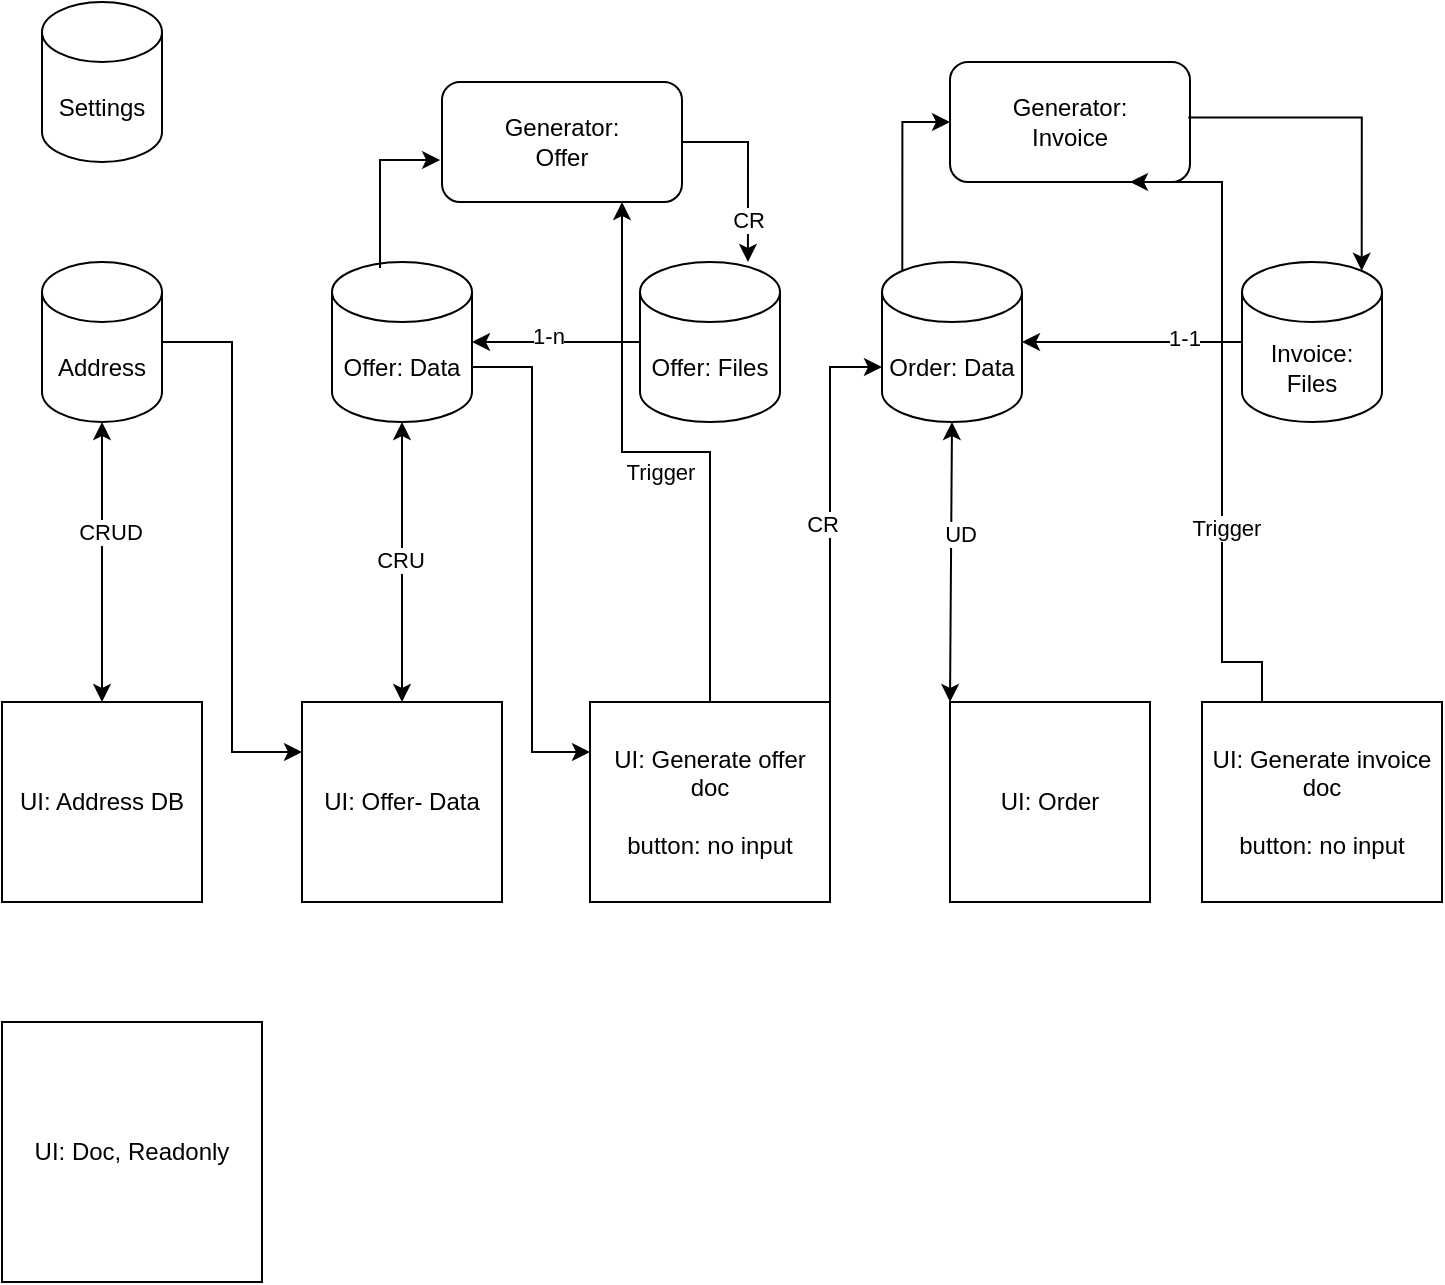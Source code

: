 <mxfile version="24.5.5" type="github">
  <diagram id="C5RBs43oDa-KdzZeNtuy" name="Page-1">
    <mxGraphModel dx="1195" dy="656" grid="1" gridSize="10" guides="1" tooltips="1" connect="1" arrows="1" fold="1" page="1" pageScale="1" pageWidth="827" pageHeight="1169" math="0" shadow="0">
      <root>
        <mxCell id="WIyWlLk6GJQsqaUBKTNV-0" />
        <mxCell id="WIyWlLk6GJQsqaUBKTNV-1" parent="WIyWlLk6GJQsqaUBKTNV-0" />
        <mxCell id="5gWi30kBgXAaWxRzhCxk-0" value="UI: Address DB" style="whiteSpace=wrap;html=1;aspect=fixed;" vertex="1" parent="WIyWlLk6GJQsqaUBKTNV-1">
          <mxGeometry x="60" y="390" width="100" height="100" as="geometry" />
        </mxCell>
        <mxCell id="5gWi30kBgXAaWxRzhCxk-19" style="edgeStyle=orthogonalEdgeStyle;rounded=0;orthogonalLoop=1;jettySize=auto;html=1;entryX=0;entryY=0.25;entryDx=0;entryDy=0;" edge="1" parent="WIyWlLk6GJQsqaUBKTNV-1" source="5gWi30kBgXAaWxRzhCxk-1" target="5gWi30kBgXAaWxRzhCxk-11">
          <mxGeometry relative="1" as="geometry" />
        </mxCell>
        <mxCell id="5gWi30kBgXAaWxRzhCxk-1" value="Address" style="shape=cylinder3;whiteSpace=wrap;html=1;boundedLbl=1;backgroundOutline=1;size=15;" vertex="1" parent="WIyWlLk6GJQsqaUBKTNV-1">
          <mxGeometry x="80" y="170" width="60" height="80" as="geometry" />
        </mxCell>
        <mxCell id="5gWi30kBgXAaWxRzhCxk-2" value="" style="endArrow=classic;startArrow=classic;html=1;rounded=0;entryX=0.5;entryY=1;entryDx=0;entryDy=0;entryPerimeter=0;exitX=0.5;exitY=0;exitDx=0;exitDy=0;" edge="1" parent="WIyWlLk6GJQsqaUBKTNV-1" source="5gWi30kBgXAaWxRzhCxk-0" target="5gWi30kBgXAaWxRzhCxk-1">
          <mxGeometry width="50" height="50" relative="1" as="geometry">
            <mxPoint x="390" y="440" as="sourcePoint" />
            <mxPoint x="440" y="390" as="targetPoint" />
          </mxGeometry>
        </mxCell>
        <mxCell id="5gWi30kBgXAaWxRzhCxk-10" value="&lt;div&gt;CRUD&lt;/div&gt;" style="edgeLabel;html=1;align=center;verticalAlign=middle;resizable=0;points=[];" vertex="1" connectable="0" parent="5gWi30kBgXAaWxRzhCxk-2">
          <mxGeometry x="0.214" y="-4" relative="1" as="geometry">
            <mxPoint as="offset" />
          </mxGeometry>
        </mxCell>
        <mxCell id="5gWi30kBgXAaWxRzhCxk-22" style="edgeStyle=orthogonalEdgeStyle;rounded=0;orthogonalLoop=1;jettySize=auto;html=1;entryX=0;entryY=0.25;entryDx=0;entryDy=0;exitX=1;exitY=0;exitDx=0;exitDy=52.5;exitPerimeter=0;" edge="1" parent="WIyWlLk6GJQsqaUBKTNV-1" source="5gWi30kBgXAaWxRzhCxk-4" target="5gWi30kBgXAaWxRzhCxk-20">
          <mxGeometry relative="1" as="geometry">
            <Array as="points">
              <mxPoint x="325" y="223" />
              <mxPoint x="325" y="415" />
            </Array>
          </mxGeometry>
        </mxCell>
        <mxCell id="5gWi30kBgXAaWxRzhCxk-4" value="Offer: Data" style="shape=cylinder3;whiteSpace=wrap;html=1;boundedLbl=1;backgroundOutline=1;size=15;" vertex="1" parent="WIyWlLk6GJQsqaUBKTNV-1">
          <mxGeometry x="225" y="170" width="70" height="80" as="geometry" />
        </mxCell>
        <mxCell id="5gWi30kBgXAaWxRzhCxk-5" value="Settings" style="shape=cylinder3;whiteSpace=wrap;html=1;boundedLbl=1;backgroundOutline=1;size=15;" vertex="1" parent="WIyWlLk6GJQsqaUBKTNV-1">
          <mxGeometry x="80" y="40" width="60" height="80" as="geometry" />
        </mxCell>
        <mxCell id="5gWi30kBgXAaWxRzhCxk-6" value="Offer: Files" style="shape=cylinder3;whiteSpace=wrap;html=1;boundedLbl=1;backgroundOutline=1;size=15;" vertex="1" parent="WIyWlLk6GJQsqaUBKTNV-1">
          <mxGeometry x="379" y="170" width="70" height="80" as="geometry" />
        </mxCell>
        <mxCell id="5gWi30kBgXAaWxRzhCxk-8" value="" style="endArrow=classic;html=1;rounded=0;exitX=0;exitY=0.5;exitDx=0;exitDy=0;exitPerimeter=0;entryX=1;entryY=0.5;entryDx=0;entryDy=0;entryPerimeter=0;" edge="1" parent="WIyWlLk6GJQsqaUBKTNV-1" source="5gWi30kBgXAaWxRzhCxk-6" target="5gWi30kBgXAaWxRzhCxk-4">
          <mxGeometry width="50" height="50" relative="1" as="geometry">
            <mxPoint x="390" y="440" as="sourcePoint" />
            <mxPoint x="440" y="390" as="targetPoint" />
          </mxGeometry>
        </mxCell>
        <mxCell id="5gWi30kBgXAaWxRzhCxk-9" value="1-n" style="edgeLabel;html=1;align=center;verticalAlign=middle;resizable=0;points=[];" vertex="1" connectable="0" parent="5gWi30kBgXAaWxRzhCxk-8">
          <mxGeometry x="0.111" y="-3" relative="1" as="geometry">
            <mxPoint as="offset" />
          </mxGeometry>
        </mxCell>
        <mxCell id="5gWi30kBgXAaWxRzhCxk-11" value="UI: Offer- Data" style="whiteSpace=wrap;html=1;aspect=fixed;" vertex="1" parent="WIyWlLk6GJQsqaUBKTNV-1">
          <mxGeometry x="210" y="390" width="100" height="100" as="geometry" />
        </mxCell>
        <mxCell id="5gWi30kBgXAaWxRzhCxk-20" value="&lt;div&gt;UI: Generate offer doc&lt;/div&gt;&lt;div&gt;&lt;br&gt;&lt;/div&gt;&lt;div&gt;button: no input&lt;br&gt;&lt;/div&gt;" style="html=1;dashed=0;whiteSpace=wrap;" vertex="1" parent="WIyWlLk6GJQsqaUBKTNV-1">
          <mxGeometry x="354" y="390" width="120" height="100" as="geometry" />
        </mxCell>
        <mxCell id="5gWi30kBgXAaWxRzhCxk-23" style="edgeStyle=orthogonalEdgeStyle;rounded=0;orthogonalLoop=1;jettySize=auto;html=1;entryX=0.75;entryY=1;entryDx=0;entryDy=0;" edge="1" parent="WIyWlLk6GJQsqaUBKTNV-1" source="5gWi30kBgXAaWxRzhCxk-20" target="5gWi30kBgXAaWxRzhCxk-37">
          <mxGeometry relative="1" as="geometry" />
        </mxCell>
        <mxCell id="5gWi30kBgXAaWxRzhCxk-33" value="Trigger" style="edgeLabel;html=1;align=center;verticalAlign=middle;resizable=0;points=[];" vertex="1" connectable="0" parent="5gWi30kBgXAaWxRzhCxk-23">
          <mxGeometry x="0.171" y="2" relative="1" as="geometry">
            <mxPoint x="21" y="13" as="offset" />
          </mxGeometry>
        </mxCell>
        <mxCell id="5gWi30kBgXAaWxRzhCxk-41" value="" style="edgeStyle=orthogonalEdgeStyle;rounded=0;orthogonalLoop=1;jettySize=auto;html=1;exitX=0.145;exitY=0;exitDx=0;exitDy=4.35;exitPerimeter=0;entryX=0;entryY=0.5;entryDx=0;entryDy=0;" edge="1" parent="WIyWlLk6GJQsqaUBKTNV-1" source="5gWi30kBgXAaWxRzhCxk-25" target="5gWi30kBgXAaWxRzhCxk-40">
          <mxGeometry relative="1" as="geometry" />
        </mxCell>
        <mxCell id="5gWi30kBgXAaWxRzhCxk-25" value="Order: Data" style="shape=cylinder3;whiteSpace=wrap;html=1;boundedLbl=1;backgroundOutline=1;size=15;" vertex="1" parent="WIyWlLk6GJQsqaUBKTNV-1">
          <mxGeometry x="500" y="170" width="70" height="80" as="geometry" />
        </mxCell>
        <mxCell id="5gWi30kBgXAaWxRzhCxk-27" style="edgeStyle=orthogonalEdgeStyle;rounded=0;orthogonalLoop=1;jettySize=auto;html=1;exitX=1;exitY=0;exitDx=0;exitDy=0;entryX=0;entryY=0;entryDx=0;entryDy=52.5;entryPerimeter=0;" edge="1" parent="WIyWlLk6GJQsqaUBKTNV-1" source="5gWi30kBgXAaWxRzhCxk-20" target="5gWi30kBgXAaWxRzhCxk-25">
          <mxGeometry relative="1" as="geometry" />
        </mxCell>
        <mxCell id="5gWi30kBgXAaWxRzhCxk-32" value="CR" style="edgeLabel;html=1;align=center;verticalAlign=middle;resizable=0;points=[];" vertex="1" connectable="0" parent="5gWi30kBgXAaWxRzhCxk-27">
          <mxGeometry x="-0.08" y="4" relative="1" as="geometry">
            <mxPoint as="offset" />
          </mxGeometry>
        </mxCell>
        <mxCell id="5gWi30kBgXAaWxRzhCxk-29" value="UI: Order" style="html=1;dashed=0;whiteSpace=wrap;" vertex="1" parent="WIyWlLk6GJQsqaUBKTNV-1">
          <mxGeometry x="534" y="390" width="100" height="100" as="geometry" />
        </mxCell>
        <mxCell id="5gWi30kBgXAaWxRzhCxk-30" value="" style="endArrow=classic;startArrow=classic;html=1;rounded=0;entryX=0.5;entryY=1;entryDx=0;entryDy=0;entryPerimeter=0;exitX=0;exitY=0;exitDx=0;exitDy=0;" edge="1" parent="WIyWlLk6GJQsqaUBKTNV-1" source="5gWi30kBgXAaWxRzhCxk-29" target="5gWi30kBgXAaWxRzhCxk-25">
          <mxGeometry width="50" height="50" relative="1" as="geometry">
            <mxPoint x="390" y="440" as="sourcePoint" />
            <mxPoint x="440" y="390" as="targetPoint" />
          </mxGeometry>
        </mxCell>
        <mxCell id="5gWi30kBgXAaWxRzhCxk-31" value="UD" style="edgeLabel;html=1;align=center;verticalAlign=middle;resizable=0;points=[];" vertex="1" connectable="0" parent="5gWi30kBgXAaWxRzhCxk-30">
          <mxGeometry x="0.2" y="-4" relative="1" as="geometry">
            <mxPoint as="offset" />
          </mxGeometry>
        </mxCell>
        <mxCell id="5gWi30kBgXAaWxRzhCxk-45" value="" style="edgeStyle=orthogonalEdgeStyle;rounded=0;orthogonalLoop=1;jettySize=auto;html=1;" edge="1" parent="WIyWlLk6GJQsqaUBKTNV-1" source="5gWi30kBgXAaWxRzhCxk-34" target="5gWi30kBgXAaWxRzhCxk-25">
          <mxGeometry relative="1" as="geometry" />
        </mxCell>
        <mxCell id="5gWi30kBgXAaWxRzhCxk-46" value="1-1" style="edgeLabel;html=1;align=center;verticalAlign=middle;resizable=0;points=[];" vertex="1" connectable="0" parent="5gWi30kBgXAaWxRzhCxk-45">
          <mxGeometry x="-0.472" y="-2" relative="1" as="geometry">
            <mxPoint as="offset" />
          </mxGeometry>
        </mxCell>
        <mxCell id="5gWi30kBgXAaWxRzhCxk-34" value="Invoice: Files" style="shape=cylinder3;whiteSpace=wrap;html=1;boundedLbl=1;backgroundOutline=1;size=15;" vertex="1" parent="WIyWlLk6GJQsqaUBKTNV-1">
          <mxGeometry x="680" y="170" width="70" height="80" as="geometry" />
        </mxCell>
        <mxCell id="5gWi30kBgXAaWxRzhCxk-35" value="" style="endArrow=classic;startArrow=classic;html=1;rounded=0;entryX=0.5;entryY=1;entryDx=0;entryDy=0;entryPerimeter=0;exitX=0.5;exitY=0;exitDx=0;exitDy=0;" edge="1" parent="WIyWlLk6GJQsqaUBKTNV-1" source="5gWi30kBgXAaWxRzhCxk-11" target="5gWi30kBgXAaWxRzhCxk-4">
          <mxGeometry width="50" height="50" relative="1" as="geometry">
            <mxPoint x="390" y="440" as="sourcePoint" />
            <mxPoint x="440" y="390" as="targetPoint" />
          </mxGeometry>
        </mxCell>
        <mxCell id="5gWi30kBgXAaWxRzhCxk-36" value="CRU" style="edgeLabel;html=1;align=center;verticalAlign=middle;resizable=0;points=[];" vertex="1" connectable="0" parent="5gWi30kBgXAaWxRzhCxk-35">
          <mxGeometry x="0.014" y="1" relative="1" as="geometry">
            <mxPoint as="offset" />
          </mxGeometry>
        </mxCell>
        <mxCell id="5gWi30kBgXAaWxRzhCxk-37" value="Generator:&lt;br&gt;Offer" style="rounded=1;whiteSpace=wrap;html=1;" vertex="1" parent="WIyWlLk6GJQsqaUBKTNV-1">
          <mxGeometry x="280" y="80" width="120" height="60" as="geometry" />
        </mxCell>
        <mxCell id="5gWi30kBgXAaWxRzhCxk-38" style="edgeStyle=orthogonalEdgeStyle;rounded=0;orthogonalLoop=1;jettySize=auto;html=1;entryX=-0.008;entryY=0.65;entryDx=0;entryDy=0;entryPerimeter=0;exitX=0.343;exitY=0.038;exitDx=0;exitDy=0;exitPerimeter=0;" edge="1" parent="WIyWlLk6GJQsqaUBKTNV-1" source="5gWi30kBgXAaWxRzhCxk-4" target="5gWi30kBgXAaWxRzhCxk-37">
          <mxGeometry relative="1" as="geometry" />
        </mxCell>
        <mxCell id="5gWi30kBgXAaWxRzhCxk-39" style="edgeStyle=orthogonalEdgeStyle;rounded=0;orthogonalLoop=1;jettySize=auto;html=1;entryX=0.771;entryY=0;entryDx=0;entryDy=0;entryPerimeter=0;exitX=1;exitY=0.5;exitDx=0;exitDy=0;" edge="1" parent="WIyWlLk6GJQsqaUBKTNV-1" source="5gWi30kBgXAaWxRzhCxk-37" target="5gWi30kBgXAaWxRzhCxk-6">
          <mxGeometry relative="1" as="geometry" />
        </mxCell>
        <mxCell id="5gWi30kBgXAaWxRzhCxk-48" value="CR" style="edgeLabel;html=1;align=center;verticalAlign=middle;resizable=0;points=[];" vertex="1" connectable="0" parent="5gWi30kBgXAaWxRzhCxk-39">
          <mxGeometry x="0.548" relative="1" as="geometry">
            <mxPoint as="offset" />
          </mxGeometry>
        </mxCell>
        <mxCell id="5gWi30kBgXAaWxRzhCxk-40" value="&lt;div&gt;Generator:&lt;/div&gt;&lt;div&gt;Invoice&lt;/div&gt;" style="rounded=1;whiteSpace=wrap;html=1;" vertex="1" parent="WIyWlLk6GJQsqaUBKTNV-1">
          <mxGeometry x="534" y="70" width="120" height="60" as="geometry" />
        </mxCell>
        <mxCell id="5gWi30kBgXAaWxRzhCxk-42" style="edgeStyle=orthogonalEdgeStyle;rounded=0;orthogonalLoop=1;jettySize=auto;html=1;entryX=0.855;entryY=0;entryDx=0;entryDy=4.35;entryPerimeter=0;exitX=0.993;exitY=0.463;exitDx=0;exitDy=0;exitPerimeter=0;" edge="1" parent="WIyWlLk6GJQsqaUBKTNV-1" source="5gWi30kBgXAaWxRzhCxk-40" target="5gWi30kBgXAaWxRzhCxk-34">
          <mxGeometry relative="1" as="geometry" />
        </mxCell>
        <mxCell id="5gWi30kBgXAaWxRzhCxk-49" style="edgeStyle=orthogonalEdgeStyle;rounded=0;orthogonalLoop=1;jettySize=auto;html=1;entryX=0.75;entryY=1;entryDx=0;entryDy=0;exitX=0.25;exitY=0;exitDx=0;exitDy=0;" edge="1" parent="WIyWlLk6GJQsqaUBKTNV-1" source="5gWi30kBgXAaWxRzhCxk-47" target="5gWi30kBgXAaWxRzhCxk-40">
          <mxGeometry relative="1" as="geometry">
            <mxPoint x="690" y="340" as="sourcePoint" />
            <Array as="points">
              <mxPoint x="690" y="370" />
              <mxPoint x="670" y="370" />
              <mxPoint x="670" y="130" />
            </Array>
          </mxGeometry>
        </mxCell>
        <mxCell id="5gWi30kBgXAaWxRzhCxk-50" value="Trigger" style="edgeLabel;html=1;align=center;verticalAlign=middle;resizable=0;points=[];" vertex="1" connectable="0" parent="5gWi30kBgXAaWxRzhCxk-49">
          <mxGeometry x="-0.345" y="-2" relative="1" as="geometry">
            <mxPoint as="offset" />
          </mxGeometry>
        </mxCell>
        <mxCell id="5gWi30kBgXAaWxRzhCxk-47" value="&lt;div&gt;UI: Generate invoice doc&lt;/div&gt;&lt;div&gt;&lt;br&gt;&lt;/div&gt;&lt;div&gt;button: no input&lt;br&gt;&lt;/div&gt;" style="html=1;dashed=0;whiteSpace=wrap;" vertex="1" parent="WIyWlLk6GJQsqaUBKTNV-1">
          <mxGeometry x="660" y="390" width="120" height="100" as="geometry" />
        </mxCell>
        <mxCell id="5gWi30kBgXAaWxRzhCxk-51" value="UI: Doc, Readonly" style="whiteSpace=wrap;html=1;aspect=fixed;" vertex="1" parent="WIyWlLk6GJQsqaUBKTNV-1">
          <mxGeometry x="60" y="550" width="130" height="130" as="geometry" />
        </mxCell>
      </root>
    </mxGraphModel>
  </diagram>
</mxfile>

